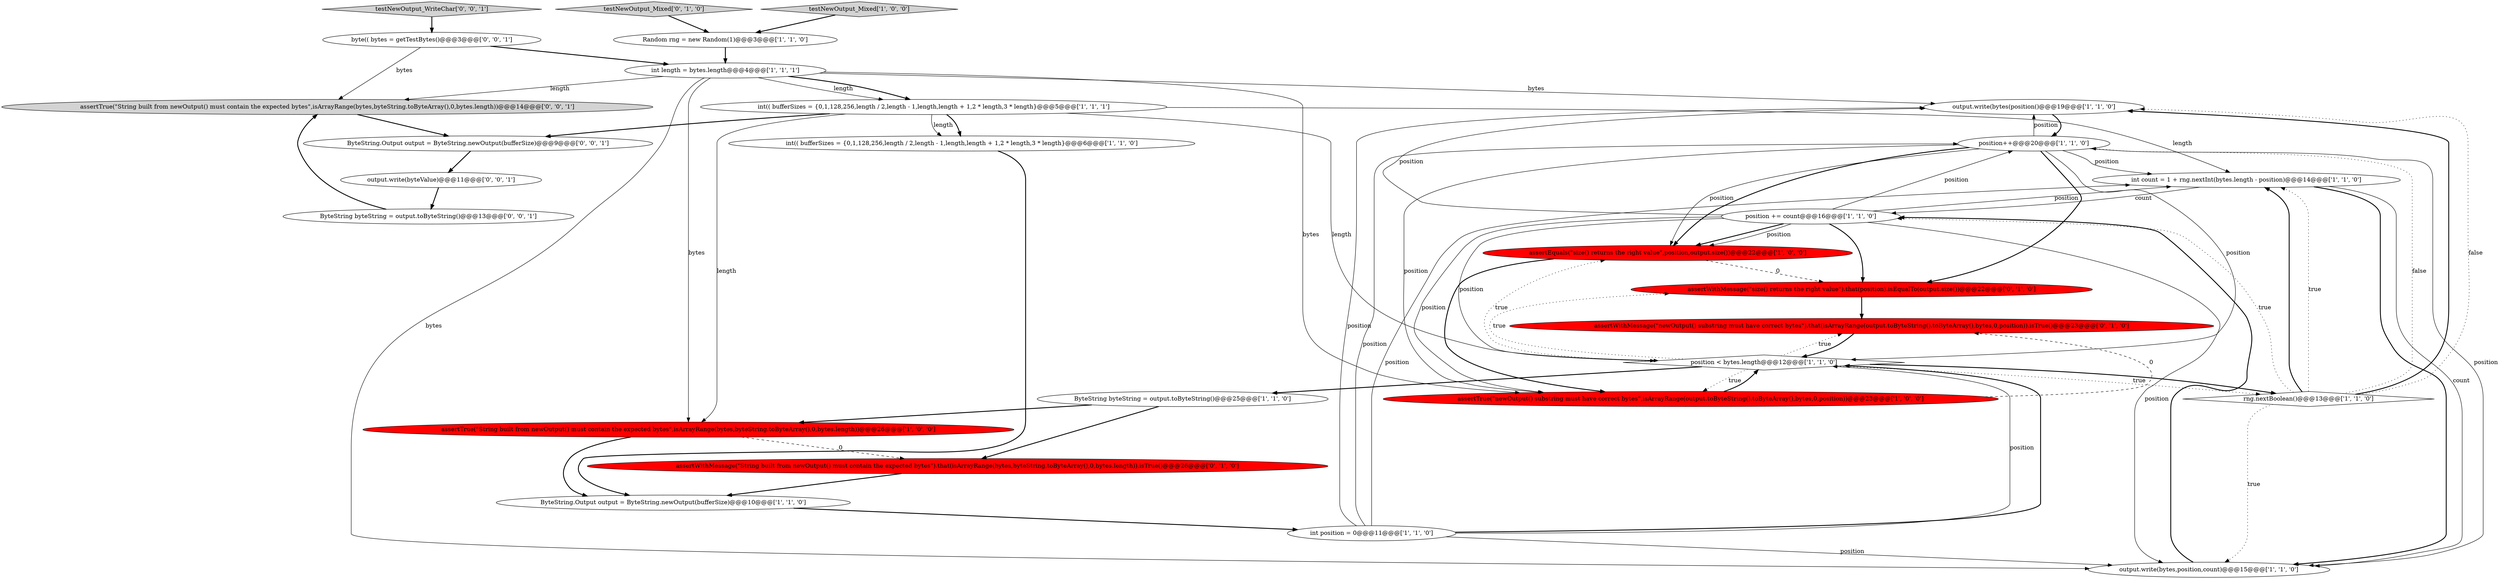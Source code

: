 digraph {
15 [style = filled, label = "int length = bytes.length@@@4@@@['1', '1', '1']", fillcolor = white, shape = ellipse image = "AAA0AAABBB1BBB"];
4 [style = filled, label = "int position = 0@@@11@@@['1', '1', '0']", fillcolor = white, shape = ellipse image = "AAA0AAABBB1BBB"];
10 [style = filled, label = "int count = 1 + rng.nextInt(bytes.length - position)@@@14@@@['1', '1', '0']", fillcolor = white, shape = ellipse image = "AAA0AAABBB1BBB"];
27 [style = filled, label = "output.write(byteValue)@@@11@@@['0', '0', '1']", fillcolor = white, shape = ellipse image = "AAA0AAABBB3BBB"];
0 [style = filled, label = "output.write(bytes(position()@@@19@@@['1', '1', '0']", fillcolor = white, shape = ellipse image = "AAA0AAABBB1BBB"];
23 [style = filled, label = "ByteString byteString = output.toByteString()@@@13@@@['0', '0', '1']", fillcolor = white, shape = ellipse image = "AAA0AAABBB3BBB"];
11 [style = filled, label = "int(( bufferSizes = {0,1,128,256,length / 2,length - 1,length,length + 1,2 * length,3 * length}@@@6@@@['1', '1', '0']", fillcolor = white, shape = ellipse image = "AAA0AAABBB1BBB"];
3 [style = filled, label = "testNewOutput_Mixed['1', '0', '0']", fillcolor = lightgray, shape = diamond image = "AAA0AAABBB1BBB"];
13 [style = filled, label = "Random rng = new Random(1)@@@3@@@['1', '1', '0']", fillcolor = white, shape = ellipse image = "AAA0AAABBB1BBB"];
21 [style = filled, label = "testNewOutput_Mixed['0', '1', '0']", fillcolor = lightgray, shape = diamond image = "AAA0AAABBB2BBB"];
12 [style = filled, label = "assertTrue(\"String built from newOutput() must contain the expected bytes\",isArrayRange(bytes,byteString.toByteArray(),0,bytes.length))@@@26@@@['1', '0', '0']", fillcolor = red, shape = ellipse image = "AAA1AAABBB1BBB"];
22 [style = filled, label = "assertTrue(\"String built from newOutput() must contain the expected bytes\",isArrayRange(bytes,byteString.toByteArray(),0,bytes.length))@@@14@@@['0', '0', '1']", fillcolor = lightgray, shape = ellipse image = "AAA0AAABBB3BBB"];
20 [style = filled, label = "assertWithMessage(\"newOutput() substring must have correct bytes\").that(isArrayRange(output.toByteString().toByteArray(),bytes,0,position)).isTrue()@@@23@@@['0', '1', '0']", fillcolor = red, shape = ellipse image = "AAA1AAABBB2BBB"];
16 [style = filled, label = "position < bytes.length@@@12@@@['1', '1', '0']", fillcolor = white, shape = diamond image = "AAA0AAABBB1BBB"];
9 [style = filled, label = "int(( bufferSizes = {0,1,128,256,length / 2,length - 1,length,length + 1,2 * length,3 * length}@@@5@@@['1', '1', '1']", fillcolor = white, shape = ellipse image = "AAA0AAABBB1BBB"];
1 [style = filled, label = "rng.nextBoolean()@@@13@@@['1', '1', '0']", fillcolor = white, shape = diamond image = "AAA0AAABBB1BBB"];
17 [style = filled, label = "position++@@@20@@@['1', '1', '0']", fillcolor = white, shape = ellipse image = "AAA0AAABBB1BBB"];
6 [style = filled, label = "ByteString byteString = output.toByteString()@@@25@@@['1', '1', '0']", fillcolor = white, shape = ellipse image = "AAA0AAABBB1BBB"];
19 [style = filled, label = "assertWithMessage(\"size() returns the right value\").that(position).isEqualTo(output.size())@@@22@@@['0', '1', '0']", fillcolor = red, shape = ellipse image = "AAA1AAABBB2BBB"];
7 [style = filled, label = "assertTrue(\"newOutput() substring must have correct bytes\",isArrayRange(output.toByteString().toByteArray(),bytes,0,position))@@@23@@@['1', '0', '0']", fillcolor = red, shape = ellipse image = "AAA1AAABBB1BBB"];
24 [style = filled, label = "ByteString.Output output = ByteString.newOutput(bufferSize)@@@9@@@['0', '0', '1']", fillcolor = white, shape = ellipse image = "AAA0AAABBB3BBB"];
8 [style = filled, label = "position += count@@@16@@@['1', '1', '0']", fillcolor = white, shape = ellipse image = "AAA0AAABBB1BBB"];
5 [style = filled, label = "output.write(bytes,position,count)@@@15@@@['1', '1', '0']", fillcolor = white, shape = ellipse image = "AAA0AAABBB1BBB"];
25 [style = filled, label = "testNewOutput_WriteChar['0', '0', '1']", fillcolor = lightgray, shape = diamond image = "AAA0AAABBB3BBB"];
14 [style = filled, label = "assertEquals(\"size() returns the right value\",position,output.size())@@@22@@@['1', '0', '0']", fillcolor = red, shape = ellipse image = "AAA1AAABBB1BBB"];
2 [style = filled, label = "ByteString.Output output = ByteString.newOutput(bufferSize)@@@10@@@['1', '1', '0']", fillcolor = white, shape = ellipse image = "AAA0AAABBB1BBB"];
18 [style = filled, label = "assertWithMessage(\"String built from newOutput() must contain the expected bytes\").that(isArrayRange(bytes,byteString.toByteArray(),0,bytes.length)).isTrue()@@@26@@@['0', '1', '0']", fillcolor = red, shape = ellipse image = "AAA1AAABBB2BBB"];
26 [style = filled, label = "byte(( bytes = getTestBytes()@@@3@@@['0', '0', '1']", fillcolor = white, shape = ellipse image = "AAA0AAABBB3BBB"];
16->19 [style = dotted, label="true"];
5->8 [style = bold, label=""];
15->7 [style = solid, label="bytes"];
15->0 [style = solid, label="bytes"];
1->10 [style = dotted, label="true"];
9->11 [style = bold, label=""];
8->17 [style = solid, label="position"];
15->22 [style = solid, label="length"];
1->17 [style = dotted, label="false"];
0->17 [style = bold, label=""];
8->19 [style = bold, label=""];
6->18 [style = bold, label=""];
16->6 [style = bold, label=""];
19->20 [style = bold, label=""];
9->16 [style = solid, label="length"];
8->14 [style = bold, label=""];
8->14 [style = solid, label="position"];
16->20 [style = dotted, label="true"];
7->20 [style = dashed, label="0"];
9->12 [style = solid, label="length"];
1->0 [style = bold, label=""];
15->12 [style = solid, label="bytes"];
18->2 [style = bold, label=""];
17->10 [style = solid, label="position"];
15->9 [style = solid, label="length"];
2->4 [style = bold, label=""];
15->5 [style = solid, label="bytes"];
8->5 [style = solid, label="position"];
17->19 [style = bold, label=""];
11->2 [style = bold, label=""];
4->0 [style = solid, label="position"];
9->11 [style = solid, label="length"];
14->7 [style = bold, label=""];
16->7 [style = dotted, label="true"];
12->2 [style = bold, label=""];
17->0 [style = solid, label="position"];
23->22 [style = bold, label=""];
10->5 [style = bold, label=""];
20->16 [style = bold, label=""];
4->10 [style = solid, label="position"];
16->1 [style = dotted, label="true"];
16->1 [style = bold, label=""];
8->10 [style = solid, label="position"];
17->14 [style = bold, label=""];
15->9 [style = bold, label=""];
4->17 [style = solid, label="position"];
8->7 [style = solid, label="position"];
17->14 [style = solid, label="position"];
7->16 [style = bold, label=""];
26->15 [style = bold, label=""];
25->26 [style = bold, label=""];
26->22 [style = solid, label="bytes"];
16->14 [style = dotted, label="true"];
1->8 [style = dotted, label="true"];
3->13 [style = bold, label=""];
10->8 [style = solid, label="count"];
12->18 [style = dashed, label="0"];
4->5 [style = solid, label="position"];
27->23 [style = bold, label=""];
14->19 [style = dashed, label="0"];
13->15 [style = bold, label=""];
4->16 [style = solid, label="position"];
22->24 [style = bold, label=""];
8->0 [style = solid, label="position"];
17->7 [style = solid, label="position"];
9->10 [style = solid, label="length"];
1->10 [style = bold, label=""];
10->5 [style = solid, label="count"];
8->16 [style = solid, label="position"];
17->5 [style = solid, label="position"];
24->27 [style = bold, label=""];
9->24 [style = bold, label=""];
1->5 [style = dotted, label="true"];
1->0 [style = dotted, label="false"];
4->16 [style = bold, label=""];
17->16 [style = solid, label="position"];
21->13 [style = bold, label=""];
6->12 [style = bold, label=""];
}
